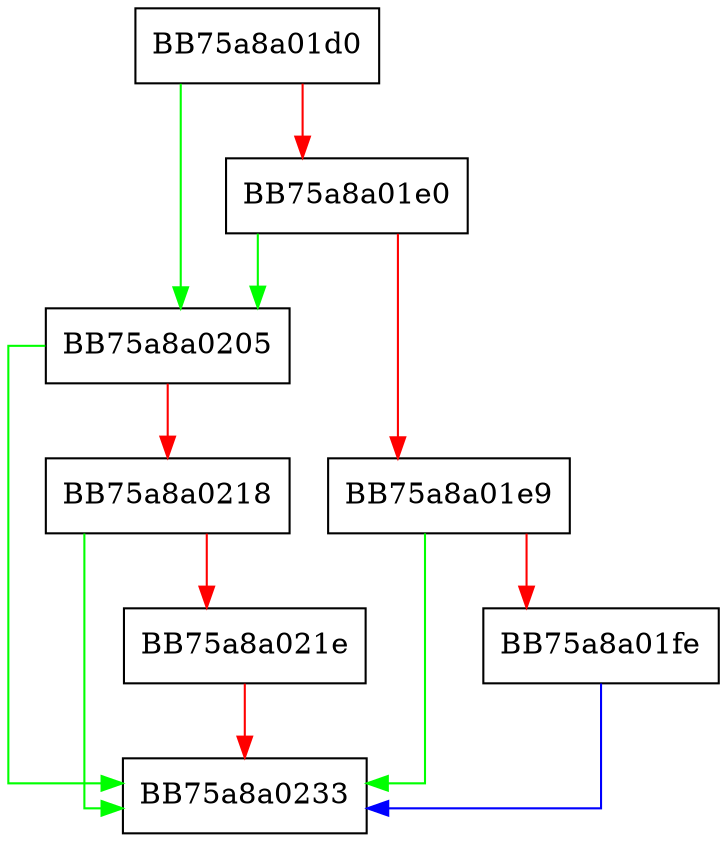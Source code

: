 digraph MOACEnabledVersionEnd {
  node [shape="box"];
  graph [splines=ortho];
  BB75a8a01d0 -> BB75a8a0205 [color="green"];
  BB75a8a01d0 -> BB75a8a01e0 [color="red"];
  BB75a8a01e0 -> BB75a8a0205 [color="green"];
  BB75a8a01e0 -> BB75a8a01e9 [color="red"];
  BB75a8a01e9 -> BB75a8a0233 [color="green"];
  BB75a8a01e9 -> BB75a8a01fe [color="red"];
  BB75a8a01fe -> BB75a8a0233 [color="blue"];
  BB75a8a0205 -> BB75a8a0233 [color="green"];
  BB75a8a0205 -> BB75a8a0218 [color="red"];
  BB75a8a0218 -> BB75a8a0233 [color="green"];
  BB75a8a0218 -> BB75a8a021e [color="red"];
  BB75a8a021e -> BB75a8a0233 [color="red"];
}